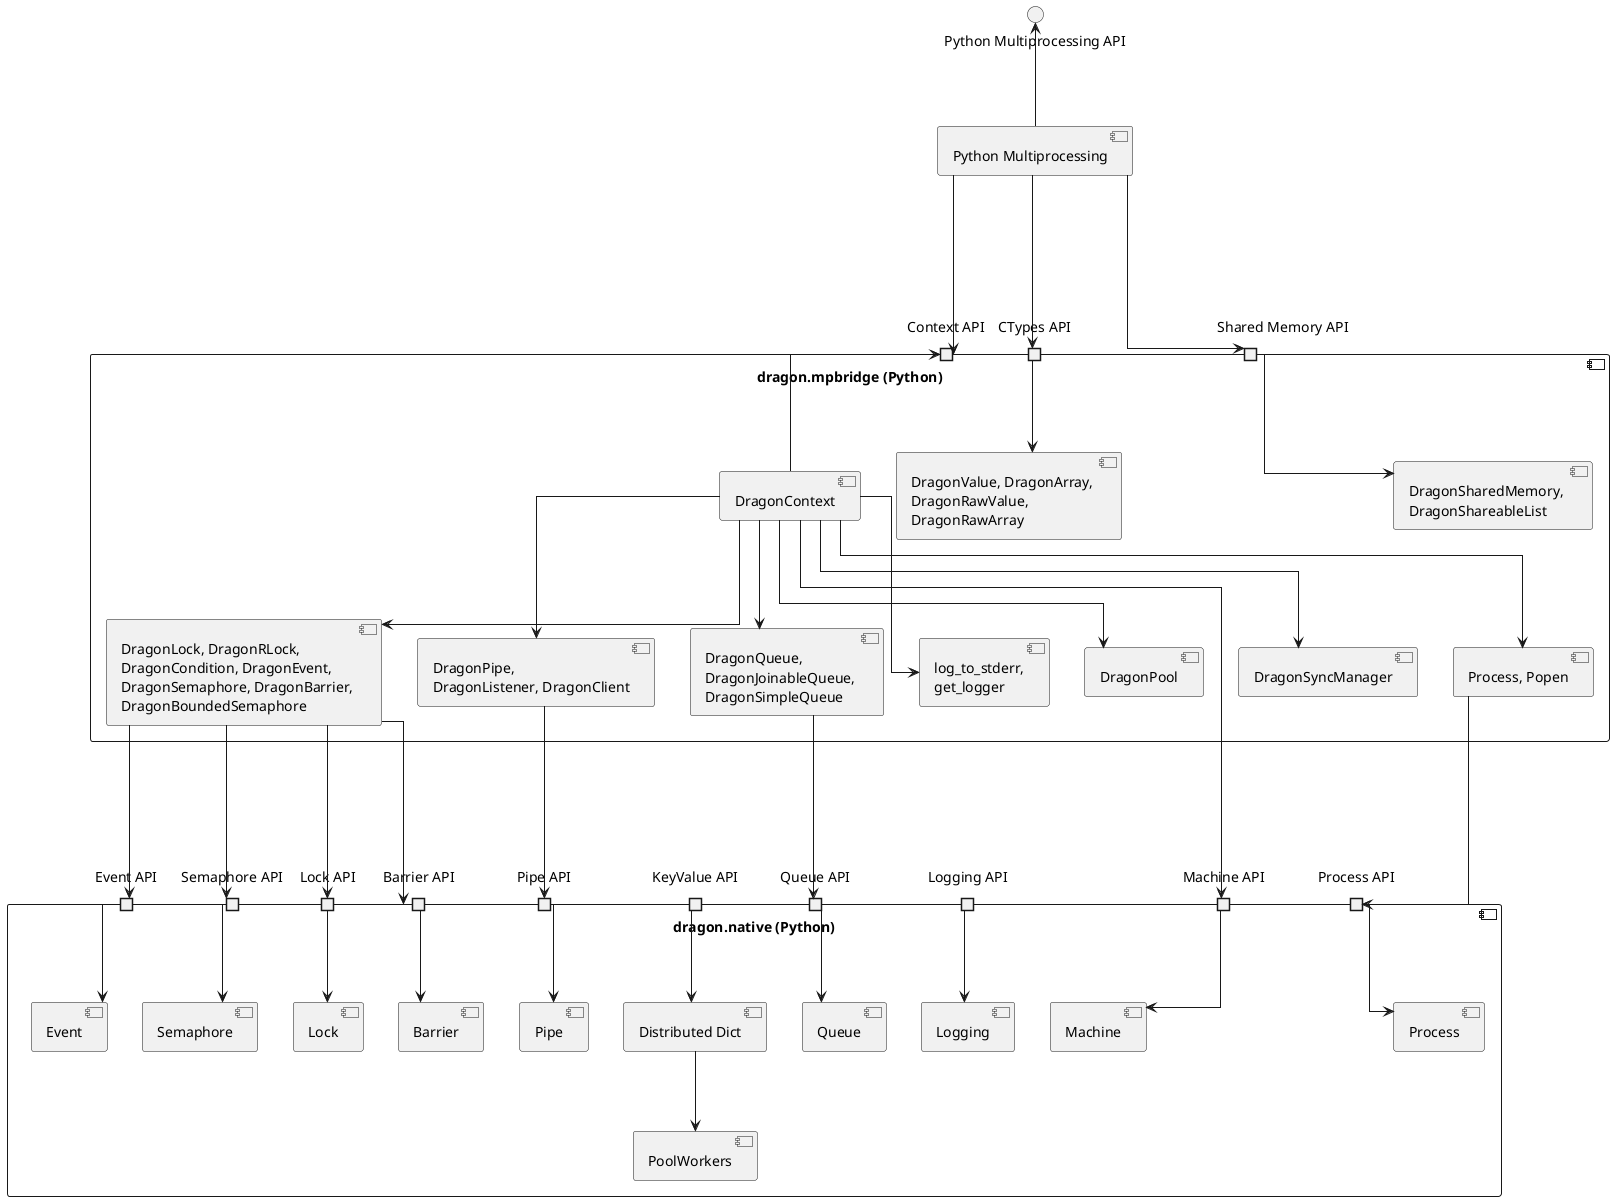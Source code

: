 @startuml

' title "Dragon MPBridge Architecture"

skinparam componentStyle uml2
skinparam shadowing false
skinparam monochrome true

skinparam linetype ortho
' skinparam linetype polyline
' skinparam nodesep 80
skinparam ranksep 80

interface "Python Multiprocessing API" as mp_api
[Python Multiprocessing] as MP

MP -u-> mp_api

component "dragon.mpbridge (Python)" as mpbridge {

    portin "Context API" as ctx_api
    portin "CTypes API" as ctypes_api
    portin "                  Shared Memory API" as shm_api

    [DragonContext] as ctx
    [DragonValue, DragonArray, \nDragonRawValue,\nDragonRawArray] as AV
    [DragonSharedMemory, \nDragonShareableList] as SML

    ' together {
        [Process, Popen] as PROC
        [DragonLock, DragonRLock, \nDragonCondition, DragonEvent, \nDragonSemaphore, DragonBarrier, \nDragonBoundedSemaphore] as L
        [DragonPipe, \nDragonListener, DragonClient] as PLC
        [DragonQueue, \nDragonJoinableQueue, \nDragonSimpleQueue] as Q 
        [log_to_stderr,\nget_logger] as FUNC
    ' }

    [DragonPool] as PO
    [DragonSyncManager] as MAN

    AV <-u- ctypes_api
    SML <-u- shm_api

    ctx -d-> PLC
    ctx -d-> MAN
    ctx -d-> L
    ctx -d-> Q
    ctx -d-> PO
    ctx -d-> FUNC
    ctx -d-> PROC
    ctx -u-> ctx_api
}

component "dragon.native (Python)" as DN {


    portin "Semaphore API" as dsem_api
    portin "Lock API" as dlock_api
    portin "Barrier API" as dbar_api
    portin "Event API" as dev_api
    portin "Pipe API" as dpipe_api
    portin "KeyValue API" as ddict_api

    portin "Queue API" as dqueue_api
    portin "Logging API" as dlog_api
    portin "Machine API" as dmach_api

    portin "Process API" as dproc_api 

    [Process] as DPROC

    together {
        [Semaphore] as SEM
        [Lock] as LCK
        [Barrier] as DBAR
        [Event] as DEV
    }

    [Pipe] as DPIPE
    [Distributed Dict] as DDICT
    [PoolWorkers] as DPWORK
    
    together {
        [Queue] as DQ
        [Machine] as DMACH
        [Logging] as DLOG
    }


    DPROC <-u- dproc_api
    SEM <-u- dsem_api
    LCK <-u- dlock_api
    DBAR <-u- dbar_api
    DEV <-u- dev_api
    DQ <-u- dqueue_api
    DPIPE <-u- dpipe_api
    DMACH <-u- dmach_api
    DLOG <-u- dlog_api
    DDICT <-u- ddict_api
    DDICT --> DPWORK

}

L --d-> dsem_api
L --d-> dlock_api
L --d-> dbar_api
L --d-> dev_api
Q --d-> dqueue_api
PLC -d-> dpipe_api
ctx -d-> dmach_api
PROC -d-> dproc_api


MP ---> ctx_api
MP ---> ctypes_api
MP ---> shm_api

'in case we want to hide components
hide $hidden
@enduml